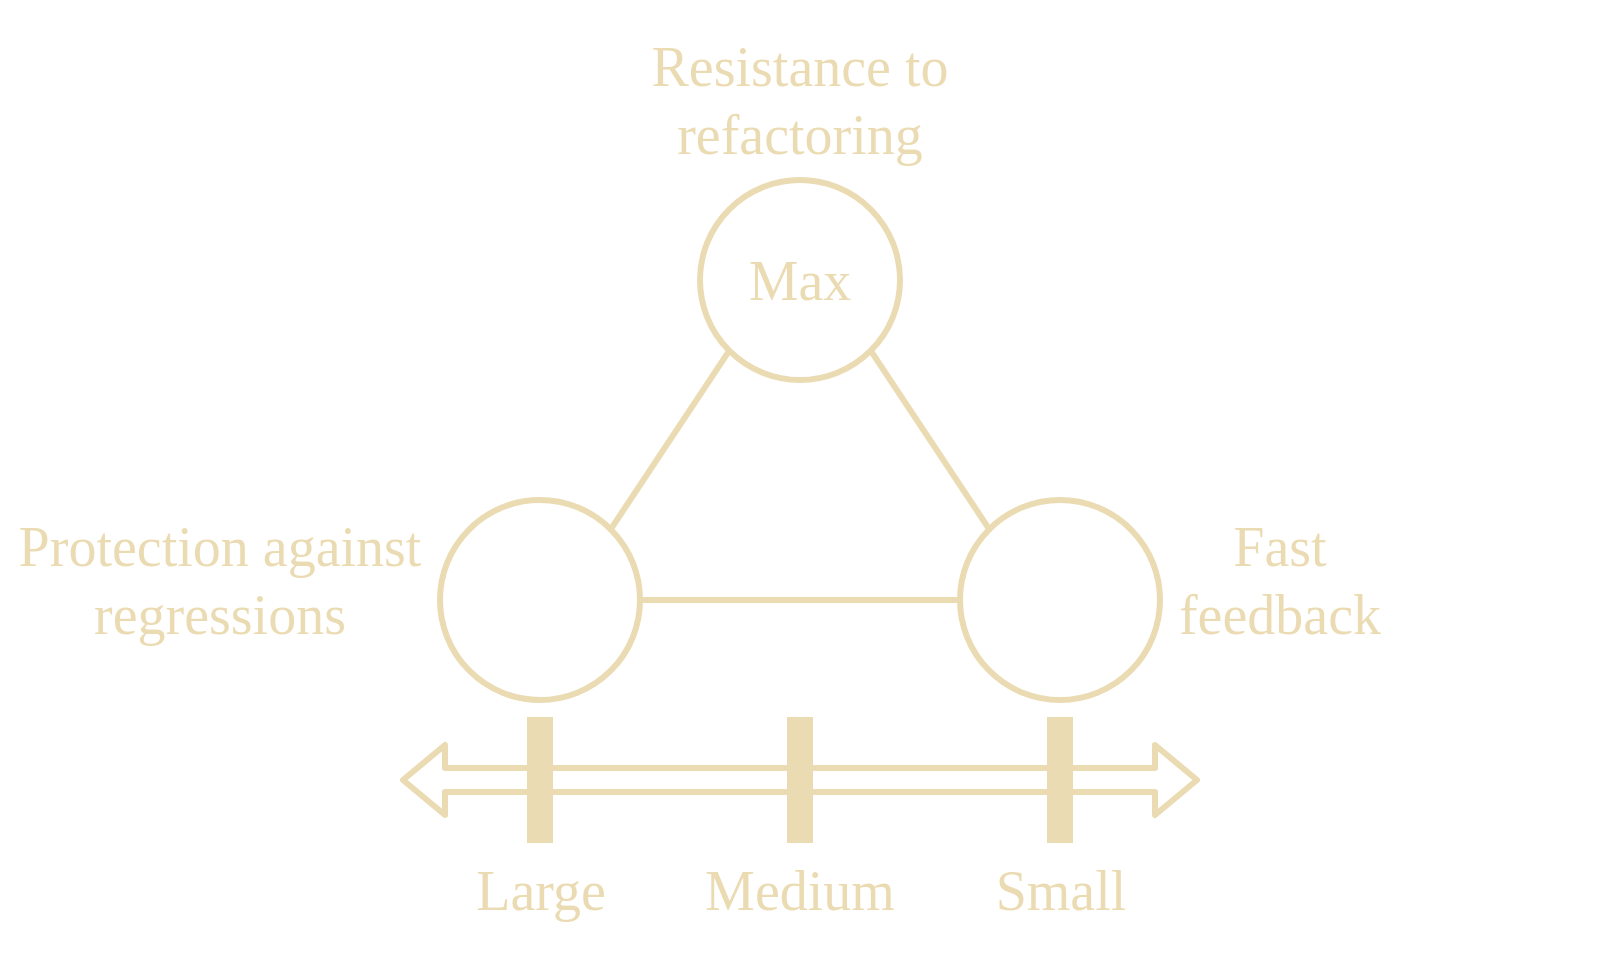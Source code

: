 <mxfile version="12.6.2" type="device"><diagram id="eXjpR1BWZ_vez9IRRZ0S" name="Page-1"><mxGraphModel dx="1422" dy="778" grid="1" gridSize="10" guides="1" tooltips="1" connect="1" arrows="1" fold="1" page="1" pageScale="1" pageWidth="825" pageHeight="500" math="0" shadow="0"><root><mxCell id="0"/><mxCell id="1" parent="0"/><mxCell id="6e0fjX7yQ1at0AuFtrEJ-37" value="" style="rounded=0;whiteSpace=wrap;html=1;strokeColor=none;strokeWidth=1;fillColor=none;fontSize=28;" parent="1" vertex="1"><mxGeometry y="10" width="800" height="480" as="geometry"/></mxCell><mxCell id="6e0fjX7yQ1at0AuFtrEJ-1" value="" style="ellipse;whiteSpace=wrap;html=1;aspect=fixed;strokeWidth=3;strokeColor=#EBDBB2;fillColor=none;" parent="1" vertex="1"><mxGeometry x="350" y="100" width="100" height="100" as="geometry"/></mxCell><mxCell id="6e0fjX7yQ1at0AuFtrEJ-7" style="rounded=0;orthogonalLoop=1;jettySize=auto;html=1;entryX=1;entryY=1;entryDx=0;entryDy=0;fontSize=28;endArrow=none;endFill=0;exitX=0;exitY=0;exitDx=0;exitDy=0;strokeWidth=3;strokeColor=#EBDBB2;" parent="1" source="6e0fjX7yQ1at0AuFtrEJ-2" target="6e0fjX7yQ1at0AuFtrEJ-1" edge="1"><mxGeometry relative="1" as="geometry"/></mxCell><mxCell id="6e0fjX7yQ1at0AuFtrEJ-9" style="edgeStyle=none;rounded=0;orthogonalLoop=1;jettySize=auto;html=1;exitX=0;exitY=0.5;exitDx=0;exitDy=0;entryX=1;entryY=0.5;entryDx=0;entryDy=0;endArrow=none;endFill=0;fontSize=28;strokeWidth=3;strokeColor=#EBDBB2;" parent="1" source="6e0fjX7yQ1at0AuFtrEJ-2" target="6e0fjX7yQ1at0AuFtrEJ-3" edge="1"><mxGeometry relative="1" as="geometry"/></mxCell><mxCell id="6e0fjX7yQ1at0AuFtrEJ-2" value="" style="ellipse;whiteSpace=wrap;html=1;aspect=fixed;strokeWidth=3;strokeColor=#EBDBB2;fillColor=none;" parent="1" vertex="1"><mxGeometry x="480" y="260" width="100" height="100" as="geometry"/></mxCell><mxCell id="6e0fjX7yQ1at0AuFtrEJ-10" style="edgeStyle=none;rounded=0;orthogonalLoop=1;jettySize=auto;html=1;exitX=1;exitY=0;exitDx=0;exitDy=0;entryX=0;entryY=1;entryDx=0;entryDy=0;endArrow=none;endFill=0;fontSize=28;strokeWidth=3;strokeColor=#EBDBB2;" parent="1" source="6e0fjX7yQ1at0AuFtrEJ-3" target="6e0fjX7yQ1at0AuFtrEJ-1" edge="1"><mxGeometry relative="1" as="geometry"/></mxCell><mxCell id="6e0fjX7yQ1at0AuFtrEJ-3" value="" style="ellipse;whiteSpace=wrap;html=1;aspect=fixed;strokeWidth=3;strokeColor=#EBDBB2;fillColor=none;" parent="1" vertex="1"><mxGeometry x="220" y="260" width="100" height="100" as="geometry"/></mxCell><mxCell id="6e0fjX7yQ1at0AuFtrEJ-4" value="Resistance to refactoring" style="text;fontSize=28;align=center;verticalAlign=middle;html=1;fontColor=#EBDBB2;whiteSpace=wrap;fontFamily=Work Sans;FType=g;" parent="1" vertex="1"><mxGeometry x="320" y="20" width="160" height="80" as="geometry"/></mxCell><mxCell id="6e0fjX7yQ1at0AuFtrEJ-5" value="&lt;font style=&quot;font-size: 28px;&quot;&gt;Protection against regressions&lt;/font&gt;" style="text;fontSize=28;align=center;verticalAlign=middle;html=1;fontColor=#ebdbb2;whiteSpace=wrap;fontFamily=Work Sans;FType=g;" parent="1" vertex="1"><mxGeometry y="260" width="220" height="80" as="geometry"/></mxCell><mxCell id="6e0fjX7yQ1at0AuFtrEJ-6" value="Fast feedback" style="text;fontSize=28;align=center;verticalAlign=middle;html=1;fontColor=#EBDBB2;whiteSpace=wrap;fontFamily=Work Sans;FType=g;" parent="1" vertex="1"><mxGeometry x="580" y="260" width="120" height="80" as="geometry"/></mxCell><mxCell id="6e0fjX7yQ1at0AuFtrEJ-30" value="&lt;font style=&quot;font-size: 28px&quot;&gt;Medium&lt;/font&gt;" style="text;fontSize=28;align=center;verticalAlign=middle;html=1;fontColor=#ebdbb2;whiteSpace=wrap;fontFamily=Work Sans;FType=g;" parent="1" vertex="1"><mxGeometry x="345" y="435" width="110" height="40" as="geometry"/></mxCell><mxCell id="6e0fjX7yQ1at0AuFtrEJ-31" value="&lt;font style=&quot;font-size: 28px&quot;&gt;Large&lt;/font&gt;" style="text;fontSize=28;align=center;verticalAlign=middle;html=1;fontColor=#ebdbb2;whiteSpace=wrap;fontFamily=Work Sans;FType=g;" parent="1" vertex="1"><mxGeometry x="227.5" y="435" width="85" height="40" as="geometry"/></mxCell><mxCell id="6e0fjX7yQ1at0AuFtrEJ-32" value="Small" style="text;fontSize=28;align=center;verticalAlign=middle;html=1;fontColor=#ebdbb2;whiteSpace=wrap;fontFamily=Work Sans;FType=g;" parent="1" vertex="1"><mxGeometry x="487.5" y="440" width="85" height="30" as="geometry"/></mxCell><mxCell id="6e0fjX7yQ1at0AuFtrEJ-25" value="" style="rounded=0;whiteSpace=wrap;html=1;fontSize=28;strokeWidth=3;strokeColor=#EBDBB2;fillColor=#EBDBB2;" parent="1" vertex="1"><mxGeometry x="265" y="370" width="10" height="60" as="geometry"/></mxCell><mxCell id="6e0fjX7yQ1at0AuFtrEJ-20" value="" style="rounded=0;whiteSpace=wrap;html=1;fontSize=28;strokeWidth=3;strokeColor=#EBDBB2;fillColor=#EBDBB2;" parent="1" vertex="1"><mxGeometry x="395" y="370" width="10" height="60" as="geometry"/></mxCell><mxCell id="6e0fjX7yQ1at0AuFtrEJ-36" value="Max" style="text;fontSize=28;align=center;verticalAlign=middle;html=1;fontColor=#EBDBB2;whiteSpace=wrap;fontFamily=Work Sans;FType=g;" parent="1" vertex="1"><mxGeometry x="370" y="135" width="60" height="30" as="geometry"/></mxCell><mxCell id="6e0fjX7yQ1at0AuFtrEJ-26" value="" style="rounded=0;whiteSpace=wrap;html=1;fontSize=28;strokeWidth=3;strokeColor=#EBDBB2;fillColor=#EBDBB2;" parent="1" vertex="1"><mxGeometry x="525" y="370" width="10" height="60" as="geometry"/></mxCell><mxCell id="6e0fjX7yQ1at0AuFtrEJ-38" value="" style="shape=flexArrow;endArrow=classic;startArrow=classic;html=1;fontSize=28;strokeWidth=3;strokeColor=#EBDBB2;fillColor=none;" parent="1" edge="1"><mxGeometry width="50" height="50" relative="1" as="geometry"><mxPoint x="200" y="400" as="sourcePoint"/><mxPoint x="600" y="400" as="targetPoint"/></mxGeometry></mxCell></root></mxGraphModel></diagram></mxfile>